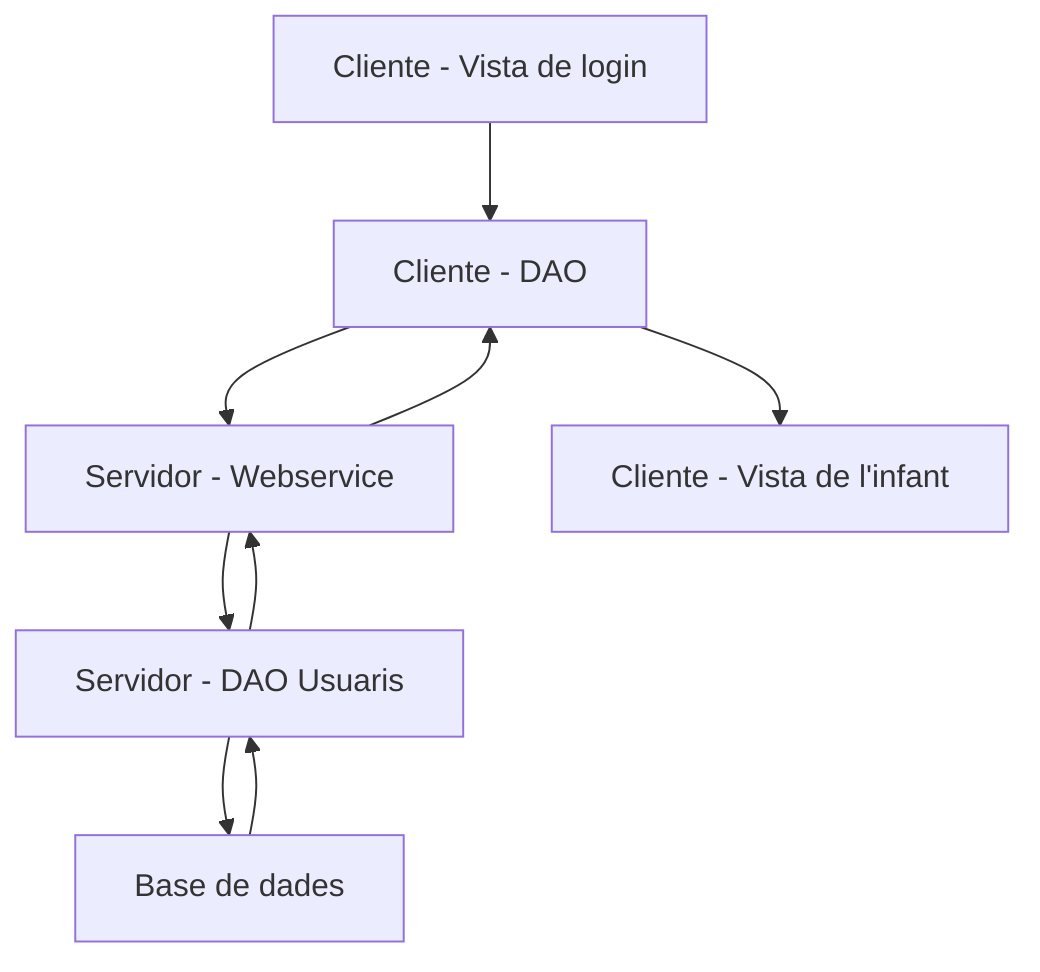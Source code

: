 flowchart TD
    A[Cliente - Vista de login] --> B[Cliente - DAO]
    B --> C[Servidor - Webservice]
    C --> D[Servidor - DAO Usuaris]
    D --> E[Base de dades]
    E --> D
    D --> C
    C --> B
    B --> F[Cliente - Vista de l'infant]